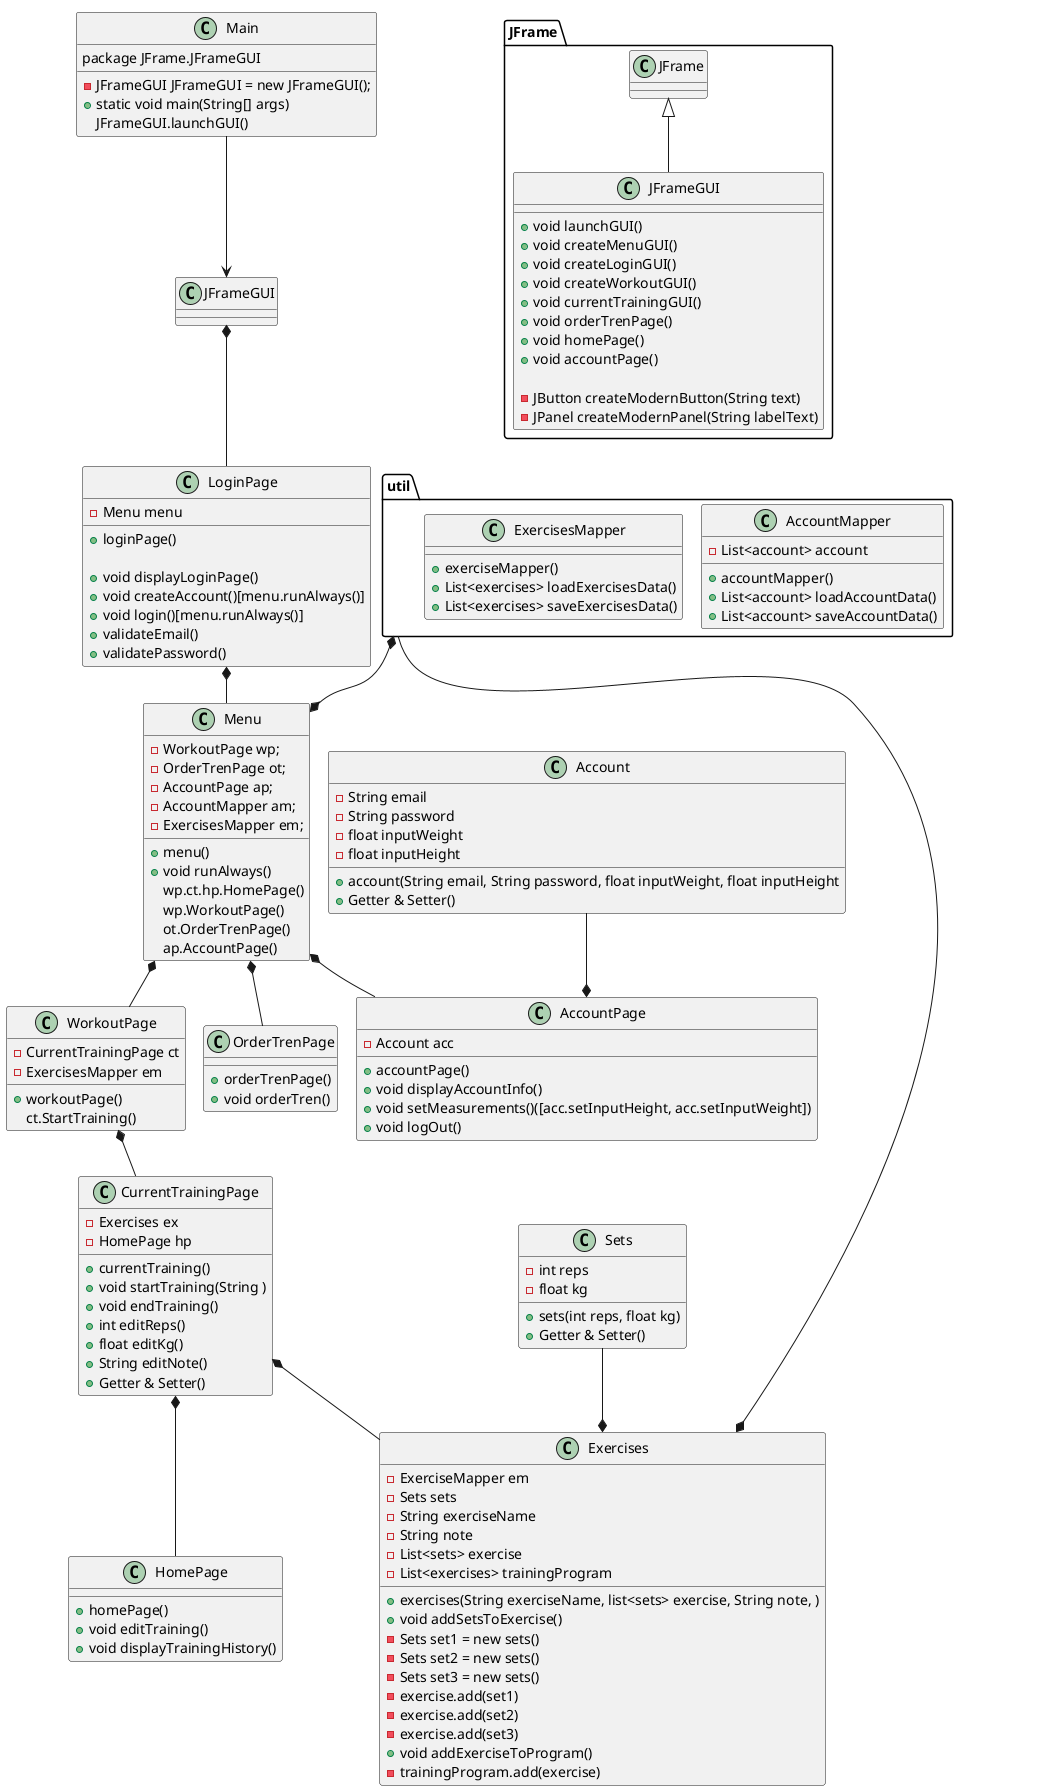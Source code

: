@startuml
!pragma layout smetana

Main --> JFrameGUI
JFrameGUI *-- LoginPage
LoginPage *-- Menu
CurrentTrainingPage *-- HomePage
Menu *-- WorkoutPage
Menu *-- AccountPage
Menu *-- OrderTrenPage
Account --* AccountPage
CurrentTrainingPage *-- Exercises
"util" *--* Menu
"util" --* Exercises
Sets --* Exercises

class Main {
package JFrame.JFrameGUI
- JFrameGUI JFrameGUI = new JFrameGUI();
+ static void main(String[] args)
JFrameGUI.launchGUI()

}
package JFrame{
class JFrameGUI extends JFrame  {
+ void launchGUI()
+ void createMenuGUI()
+ void createLoginGUI()
+ void createWorkoutGUI()
+ void currentTrainingGUI()
+ void orderTrenPage()
+ void homePage()
+ void accountPage()

- JButton createModernButton(String text)
- JPanel createModernPanel(String labelText)
}
}

class LoginPage {
- Menu menu

' Constructor
+ loginPage()

' Metoder
+ void displayLoginPage()
+ void createAccount()[menu.runAlways()]
+ void login()[menu.runAlways()]
+ validateEmail()
+ validatePassword()

}
class Menu {
- WorkoutPage wp;
- OrderTrenPage ot;
- AccountPage ap;
- AccountMapper am;
- ExercisesMapper em;
+ menu()
+ void runAlways()
 wp.ct.hp.HomePage()
 wp.WorkoutPage()
 ot.OrderTrenPage()
 ap.AccountPage()


}
class HomePage{
+ homePage()
+ void editTraining()
+ void displayTrainingHistory()
}
class WorkoutPage {
- CurrentTrainingPage ct
- ExercisesMapper em
+ workoutPage()
ct.StartTraining()

}

WorkoutPage *-- CurrentTrainingPage

class CurrentTrainingPage{
- Exercises ex
- HomePage hp
+ currentTraining()
+ void startTraining(String )
+ void endTraining()
+ int editReps()
+ float editKg()
+ String editNote()
+ Getter & Setter()
}

class AccountPage {
- Account acc
+ accountPage()
+ void displayAccountInfo()
+ void setMeasurements()([acc.setInputHeight, acc.setInputWeight])
+ void logOut()

}
class OrderTrenPage {
+ orderTrenPage()
+ void orderTren()

}
class Exercises {
- ExerciseMapper em
- Sets sets
+ exercises(String exerciseName, list<sets> exercise, String note, )
- String exerciseName
- String note
- List<sets> exercise
- List<exercises> trainingProgram


+ void addSetsToExercise()
- Sets set1 = new sets()
- Sets set2 = new sets()
- Sets set3 = new sets()
- exercise.add(set1)
- exercise.add(set2)
- exercise.add(set3)
+ void addExerciseToProgram()
- trainingProgram.add(exercise)





}

class Account {
- String email
- String password
- float inputWeight
- float inputHeight

+ account(String email, String password, float inputWeight, float inputHeight
+ Getter & Setter()

}
class Sets {
- int reps
- float kg

+ sets(int reps, float kg)
+ Getter & Setter()
}

package "util" {
class AccountMapper {
+ accountMapper()
- List<account> account

+List<account> loadAccountData()
+List<account> saveAccountData()
}

class ExercisesMapper {
+ exerciseMapper()
+ List<exercises> loadExercisesData()
+ List<exercises> saveExercisesData()
}
}
@enduml